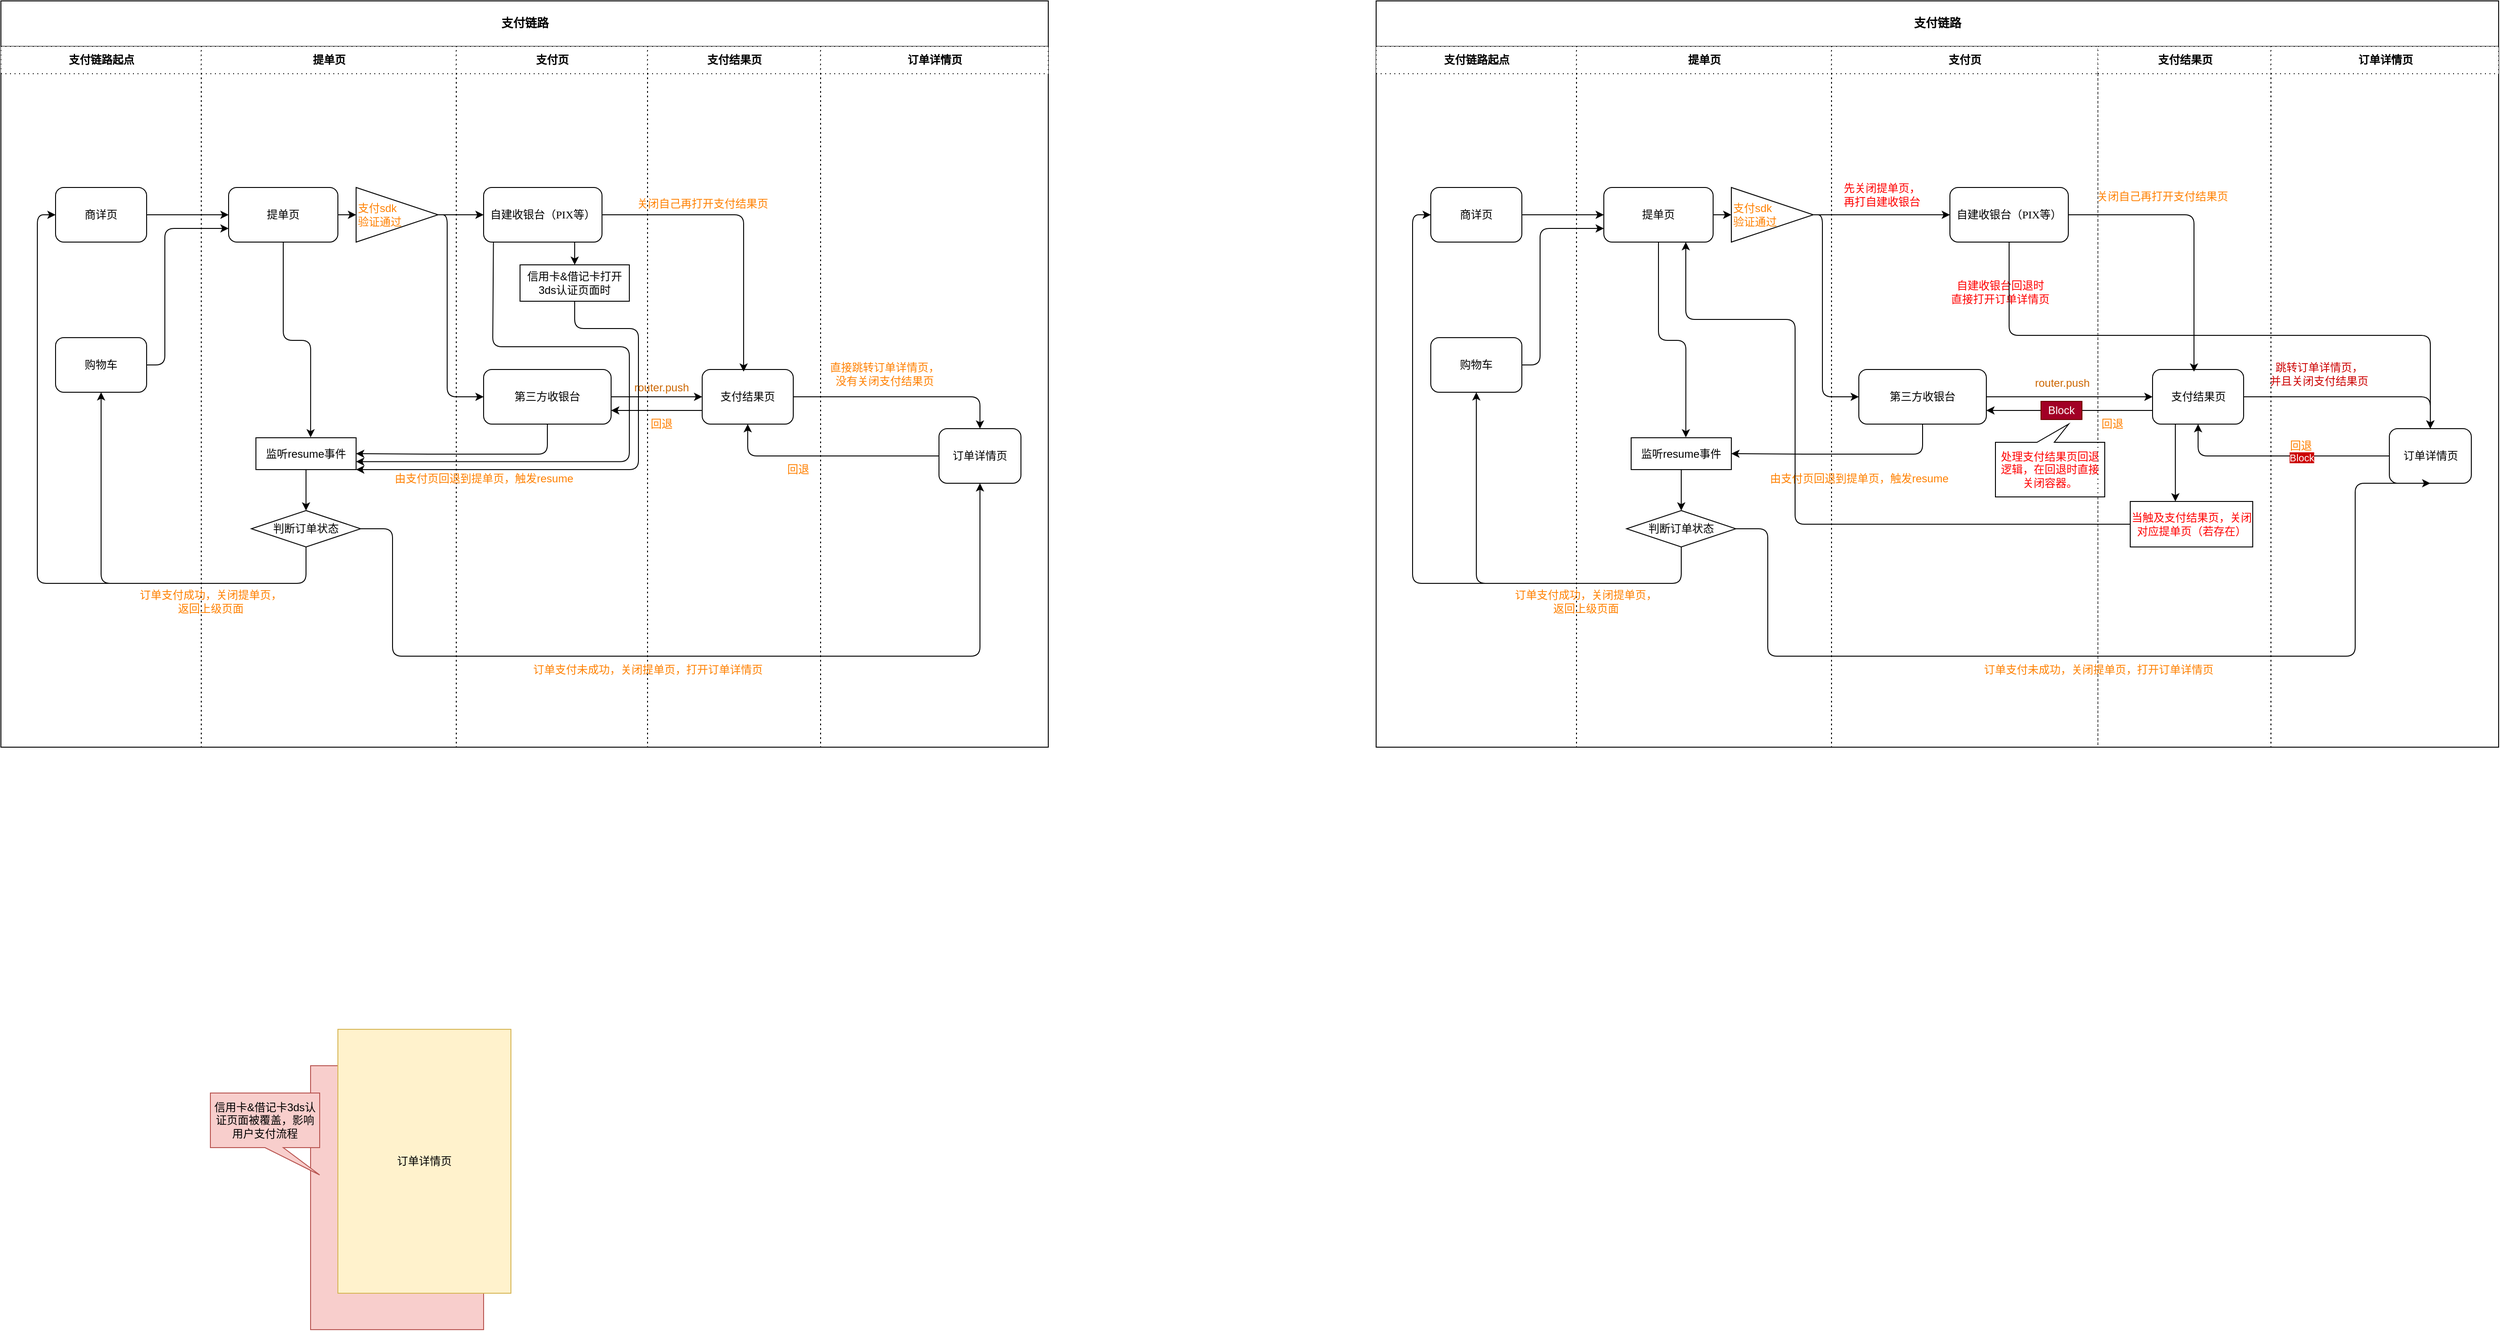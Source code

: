 <mxfile version="21.6.9" type="github">
  <diagram name="Page-1" id="74e2e168-ea6b-b213-b513-2b3c1d86103e">
    <mxGraphModel dx="1163" dy="705" grid="1" gridSize="10" guides="1" tooltips="1" connect="1" arrows="1" fold="1" page="1" pageScale="1" pageWidth="1100" pageHeight="850" background="none" math="0" shadow="0">
      <root>
        <mxCell id="0" />
        <mxCell id="1" parent="0" />
        <mxCell id="77e6c97f196da883-1" value="&lt;p style=&quot;line-height: 270%;&quot;&gt;&lt;font style=&quot;font-size: 13px;&quot;&gt;支付链路&lt;/font&gt;&lt;/p&gt;" style="swimlane;html=1;childLayout=stackLayout;startSize=50;rounded=0;shadow=0;labelBackgroundColor=none;strokeWidth=1;fontFamily=Verdana;fontSize=8;align=center;" parent="1" vertex="1">
          <mxGeometry x="80" y="150" width="1150" height="820" as="geometry">
            <mxRectangle x="70" y="40" width="70" height="20" as="alternateBounds" />
          </mxGeometry>
        </mxCell>
        <mxCell id="77e6c97f196da883-2" value="支付链路起点" style="swimlane;html=1;startSize=30;dashed=1;dashPattern=1 4;" parent="77e6c97f196da883-1" vertex="1">
          <mxGeometry y="50" width="220" height="770" as="geometry">
            <mxRectangle y="20" width="40" height="730" as="alternateBounds" />
          </mxGeometry>
        </mxCell>
        <mxCell id="77e6c97f196da883-10" value="&lt;font style=&quot;font-size: 12px;&quot;&gt;商详页&lt;/font&gt;" style="rounded=1;whiteSpace=wrap;html=1;shadow=0;labelBackgroundColor=none;strokeWidth=1;fontFamily=Verdana;fontSize=8;align=center;" parent="77e6c97f196da883-2" vertex="1">
          <mxGeometry x="60" y="155" width="100" height="60" as="geometry" />
        </mxCell>
        <mxCell id="P8WrUf40X3M7dqkF6_TZ-1" value="&lt;font style=&quot;font-size: 12px;&quot;&gt;购物车&lt;/font&gt;" style="rounded=1;whiteSpace=wrap;html=1;shadow=0;labelBackgroundColor=none;strokeWidth=1;fontFamily=Verdana;fontSize=8;align=center;" vertex="1" parent="77e6c97f196da883-2">
          <mxGeometry x="60" y="320" width="100" height="60" as="geometry" />
        </mxCell>
        <mxCell id="77e6c97f196da883-3" value="提单页" style="swimlane;html=1;startSize=30;dashed=1;dashPattern=1 4;" parent="77e6c97f196da883-1" vertex="1">
          <mxGeometry x="220" y="50" width="280" height="770" as="geometry" />
        </mxCell>
        <mxCell id="P8WrUf40X3M7dqkF6_TZ-40" style="edgeStyle=orthogonalEdgeStyle;rounded=1;orthogonalLoop=1;jettySize=auto;html=1;exitX=0.5;exitY=1;exitDx=0;exitDy=0;entryX=0.546;entryY=-0.01;entryDx=0;entryDy=0;entryPerimeter=0;" edge="1" parent="77e6c97f196da883-3" source="77e6c97f196da883-11" target="P8WrUf40X3M7dqkF6_TZ-5">
          <mxGeometry relative="1" as="geometry">
            <Array as="points">
              <mxPoint x="90" y="323" />
              <mxPoint x="120" y="323" />
            </Array>
          </mxGeometry>
        </mxCell>
        <mxCell id="77e6c97f196da883-11" value="&lt;font style=&quot;font-size: 12px;&quot;&gt;提单页&lt;/font&gt;" style="rounded=1;whiteSpace=wrap;html=1;shadow=0;labelBackgroundColor=none;strokeWidth=1;fontFamily=Verdana;fontSize=8;align=center;" parent="77e6c97f196da883-3" vertex="1">
          <mxGeometry x="30" y="155" width="120" height="60" as="geometry" />
        </mxCell>
        <mxCell id="P8WrUf40X3M7dqkF6_TZ-7" style="edgeStyle=orthogonalEdgeStyle;rounded=0;orthogonalLoop=1;jettySize=auto;html=1;exitX=0.5;exitY=1;exitDx=0;exitDy=0;entryX=0.5;entryY=0;entryDx=0;entryDy=0;" edge="1" parent="77e6c97f196da883-3" source="P8WrUf40X3M7dqkF6_TZ-5" target="P8WrUf40X3M7dqkF6_TZ-8">
          <mxGeometry relative="1" as="geometry">
            <mxPoint x="79.97" y="400.0" as="targetPoint" />
          </mxGeometry>
        </mxCell>
        <mxCell id="P8WrUf40X3M7dqkF6_TZ-5" value="监听resume事件" style="rounded=0;whiteSpace=wrap;html=1;" vertex="1" parent="77e6c97f196da883-3">
          <mxGeometry x="60" y="430" width="110" height="35" as="geometry" />
        </mxCell>
        <mxCell id="P8WrUf40X3M7dqkF6_TZ-8" value="判断订单状态" style="rhombus;whiteSpace=wrap;html=1;" vertex="1" parent="77e6c97f196da883-3">
          <mxGeometry x="55" y="510" width="120" height="40" as="geometry" />
        </mxCell>
        <mxCell id="P8WrUf40X3M7dqkF6_TZ-12" value="&lt;font color=&quot;#ff8000&quot;&gt;订单支付成功，关闭提单页，&lt;br&gt;返回上级页面&lt;/font&gt;" style="text;html=1;align=center;verticalAlign=middle;resizable=0;points=[];autosize=1;strokeColor=none;fillColor=none;" vertex="1" parent="77e6c97f196da883-3">
          <mxGeometry x="-80" y="590" width="180" height="40" as="geometry" />
        </mxCell>
        <mxCell id="P8WrUf40X3M7dqkF6_TZ-19" value="&lt;font color=&quot;#ff8000&quot;&gt;支付sdk&lt;br&gt;验证通过&lt;/font&gt;" style="triangle;whiteSpace=wrap;html=1;align=left;" vertex="1" parent="77e6c97f196da883-3">
          <mxGeometry x="170" y="155" width="90" height="60" as="geometry" />
        </mxCell>
        <mxCell id="P8WrUf40X3M7dqkF6_TZ-20" style="edgeStyle=orthogonalEdgeStyle;rounded=0;orthogonalLoop=1;jettySize=auto;html=1;exitX=1;exitY=0.5;exitDx=0;exitDy=0;entryX=0;entryY=0.5;entryDx=0;entryDy=0;" edge="1" parent="77e6c97f196da883-3" source="77e6c97f196da883-11" target="P8WrUf40X3M7dqkF6_TZ-19">
          <mxGeometry relative="1" as="geometry" />
        </mxCell>
        <mxCell id="77e6c97f196da883-4" value="支付页" style="swimlane;html=1;startSize=30;dashed=1;dashPattern=1 4;" parent="77e6c97f196da883-1" vertex="1">
          <mxGeometry x="500" y="50" width="210" height="770" as="geometry" />
        </mxCell>
        <mxCell id="P8WrUf40X3M7dqkF6_TZ-47" style="edgeStyle=orthogonalEdgeStyle;rounded=0;orthogonalLoop=1;jettySize=auto;html=1;exitX=0.75;exitY=1;exitDx=0;exitDy=0;entryX=0.5;entryY=0;entryDx=0;entryDy=0;" edge="1" parent="77e6c97f196da883-4" source="77e6c97f196da883-12" target="P8WrUf40X3M7dqkF6_TZ-46">
          <mxGeometry relative="1" as="geometry" />
        </mxCell>
        <mxCell id="77e6c97f196da883-12" value="&lt;font style=&quot;font-size: 12px;&quot;&gt;自建收银台（PIX等）&lt;/font&gt;" style="rounded=1;whiteSpace=wrap;html=1;shadow=0;labelBackgroundColor=none;strokeWidth=1;fontFamily=Verdana;fontSize=8;align=center;" parent="77e6c97f196da883-4" vertex="1">
          <mxGeometry x="30" y="155" width="130" height="60" as="geometry" />
        </mxCell>
        <mxCell id="77e6c97f196da883-14" value="&lt;font style=&quot;font-size: 12px;&quot;&gt;第三方收银台&lt;/font&gt;" style="rounded=1;whiteSpace=wrap;html=1;shadow=0;labelBackgroundColor=none;strokeWidth=1;fontFamily=Verdana;fontSize=8;align=center;" parent="77e6c97f196da883-4" vertex="1">
          <mxGeometry x="30" y="355" width="140" height="60" as="geometry" />
        </mxCell>
        <mxCell id="P8WrUf40X3M7dqkF6_TZ-26" value="&lt;font color=&quot;#ff8000&quot;&gt;由支付页回退到提单页，触发resume&lt;/font&gt;" style="text;html=1;align=center;verticalAlign=middle;resizable=0;points=[];autosize=1;strokeColor=none;fillColor=none;" vertex="1" parent="77e6c97f196da883-4">
          <mxGeometry x="-80" y="460" width="220" height="30" as="geometry" />
        </mxCell>
        <mxCell id="P8WrUf40X3M7dqkF6_TZ-46" value="信用卡&amp;amp;借记卡打开3ds认证页面时" style="rounded=0;whiteSpace=wrap;html=1;" vertex="1" parent="77e6c97f196da883-4">
          <mxGeometry x="70" y="240" width="120" height="40" as="geometry" />
        </mxCell>
        <mxCell id="77e6c97f196da883-5" value="支付结果页" style="swimlane;html=1;startSize=30;dashed=1;dashPattern=1 4;" parent="77e6c97f196da883-1" vertex="1">
          <mxGeometry x="710" y="50" width="190" height="770" as="geometry" />
        </mxCell>
        <mxCell id="77e6c97f196da883-15" value="&lt;font style=&quot;font-size: 12px;&quot;&gt;支付结果页&lt;/font&gt;" style="rounded=1;whiteSpace=wrap;html=1;shadow=0;labelBackgroundColor=none;strokeWidth=1;fontFamily=Verdana;fontSize=8;align=center;" parent="77e6c97f196da883-5" vertex="1">
          <mxGeometry x="60" y="355" width="100" height="60" as="geometry" />
        </mxCell>
        <mxCell id="P8WrUf40X3M7dqkF6_TZ-15" value="&lt;font color=&quot;#ff8000&quot;&gt;订单支付未成功，关闭提单页，打开订单详情页&lt;/font&gt;" style="text;html=1;align=center;verticalAlign=middle;resizable=0;points=[];autosize=1;strokeColor=none;fillColor=none;" vertex="1" parent="77e6c97f196da883-5">
          <mxGeometry x="-140" y="670" width="280" height="30" as="geometry" />
        </mxCell>
        <mxCell id="P8WrUf40X3M7dqkF6_TZ-33" value="&lt;font color=&quot;#ff8000&quot;&gt;回退&lt;/font&gt;" style="text;html=1;align=center;verticalAlign=middle;resizable=0;points=[];autosize=1;strokeColor=none;fillColor=none;" vertex="1" parent="77e6c97f196da883-5">
          <mxGeometry x="140" y="450" width="50" height="30" as="geometry" />
        </mxCell>
        <mxCell id="P8WrUf40X3M7dqkF6_TZ-35" value="&lt;font color=&quot;#ff8000&quot;&gt;回退&lt;/font&gt;" style="text;html=1;align=center;verticalAlign=middle;resizable=0;points=[];autosize=1;strokeColor=none;fillColor=none;" vertex="1" parent="77e6c97f196da883-5">
          <mxGeometry x="-10" y="400" width="50" height="30" as="geometry" />
        </mxCell>
        <mxCell id="P8WrUf40X3M7dqkF6_TZ-45" value="&lt;font color=&quot;#cc6600&quot;&gt;router.push&lt;/font&gt;" style="text;html=1;align=center;verticalAlign=middle;resizable=0;points=[];autosize=1;strokeColor=none;fillColor=none;" vertex="1" parent="77e6c97f196da883-5">
          <mxGeometry x="-25" y="360" width="80" height="30" as="geometry" />
        </mxCell>
        <mxCell id="77e6c97f196da883-6" value="订单详情页" style="swimlane;html=1;startSize=30;dashed=1;dashPattern=1 4;" parent="77e6c97f196da883-1" vertex="1">
          <mxGeometry x="900" y="50" width="250" height="770" as="geometry" />
        </mxCell>
        <mxCell id="77e6c97f196da883-18" value="&lt;font style=&quot;font-size: 12px;&quot;&gt;订单详情页&lt;/font&gt;" style="rounded=1;whiteSpace=wrap;html=1;shadow=0;labelBackgroundColor=none;strokeWidth=1;fontFamily=Verdana;fontSize=8;align=center;" parent="77e6c97f196da883-6" vertex="1">
          <mxGeometry x="130" y="420" width="90" height="60" as="geometry" />
        </mxCell>
        <mxCell id="P8WrUf40X3M7dqkF6_TZ-31" value="&lt;font color=&quot;#ff8000&quot;&gt;直接跳转订单详情页，&lt;br&gt;没有关闭支付结果页&lt;/font&gt;" style="text;html=1;align=center;verticalAlign=middle;resizable=0;points=[];autosize=1;strokeColor=none;fillColor=none;" vertex="1" parent="77e6c97f196da883-6">
          <mxGeometry y="340" width="140" height="40" as="geometry" />
        </mxCell>
        <mxCell id="P8WrUf40X3M7dqkF6_TZ-2" style="edgeStyle=orthogonalEdgeStyle;rounded=1;orthogonalLoop=1;jettySize=auto;html=1;exitX=1;exitY=0.5;exitDx=0;exitDy=0;entryX=0;entryY=0.5;entryDx=0;entryDy=0;" edge="1" parent="77e6c97f196da883-1" source="77e6c97f196da883-10" target="77e6c97f196da883-11">
          <mxGeometry relative="1" as="geometry" />
        </mxCell>
        <mxCell id="P8WrUf40X3M7dqkF6_TZ-3" style="edgeStyle=orthogonalEdgeStyle;rounded=1;orthogonalLoop=1;jettySize=auto;html=1;entryX=0;entryY=0.75;entryDx=0;entryDy=0;" edge="1" parent="77e6c97f196da883-1" source="P8WrUf40X3M7dqkF6_TZ-1" target="77e6c97f196da883-11">
          <mxGeometry relative="1" as="geometry">
            <Array as="points">
              <mxPoint x="180" y="400" />
              <mxPoint x="180" y="250" />
            </Array>
          </mxGeometry>
        </mxCell>
        <mxCell id="P8WrUf40X3M7dqkF6_TZ-9" style="edgeStyle=orthogonalEdgeStyle;rounded=1;orthogonalLoop=1;jettySize=auto;html=1;exitX=0.5;exitY=1;exitDx=0;exitDy=0;entryX=0.5;entryY=1;entryDx=0;entryDy=0;" edge="1" parent="77e6c97f196da883-1" source="P8WrUf40X3M7dqkF6_TZ-8" target="P8WrUf40X3M7dqkF6_TZ-1">
          <mxGeometry relative="1" as="geometry">
            <Array as="points">
              <mxPoint x="275" y="640" />
              <mxPoint x="80" y="640" />
            </Array>
          </mxGeometry>
        </mxCell>
        <mxCell id="P8WrUf40X3M7dqkF6_TZ-21" style="edgeStyle=orthogonalEdgeStyle;rounded=1;orthogonalLoop=1;jettySize=auto;html=1;entryX=1;entryY=0.5;entryDx=0;entryDy=0;" edge="1" parent="77e6c97f196da883-1" source="77e6c97f196da883-14" target="P8WrUf40X3M7dqkF6_TZ-5">
          <mxGeometry relative="1" as="geometry">
            <Array as="points">
              <mxPoint x="600" y="498" />
              <mxPoint x="460" y="498" />
            </Array>
          </mxGeometry>
        </mxCell>
        <mxCell id="P8WrUf40X3M7dqkF6_TZ-28" style="edgeStyle=orthogonalEdgeStyle;rounded=0;orthogonalLoop=1;jettySize=auto;html=1;" edge="1" parent="77e6c97f196da883-1" source="77e6c97f196da883-14" target="77e6c97f196da883-15">
          <mxGeometry relative="1" as="geometry" />
        </mxCell>
        <mxCell id="P8WrUf40X3M7dqkF6_TZ-29" style="edgeStyle=orthogonalEdgeStyle;rounded=1;orthogonalLoop=1;jettySize=auto;html=1;exitX=1;exitY=0.5;exitDx=0;exitDy=0;entryX=0.455;entryY=0.039;entryDx=0;entryDy=0;entryPerimeter=0;" edge="1" parent="77e6c97f196da883-1" source="77e6c97f196da883-12" target="77e6c97f196da883-15">
          <mxGeometry relative="1" as="geometry" />
        </mxCell>
        <mxCell id="P8WrUf40X3M7dqkF6_TZ-14" style="edgeStyle=orthogonalEdgeStyle;rounded=1;orthogonalLoop=1;jettySize=auto;html=1;exitX=1;exitY=0.5;exitDx=0;exitDy=0;entryX=0.5;entryY=1;entryDx=0;entryDy=0;" edge="1" parent="77e6c97f196da883-1" source="P8WrUf40X3M7dqkF6_TZ-8" target="77e6c97f196da883-18">
          <mxGeometry relative="1" as="geometry">
            <mxPoint x="420.03" y="520.0" as="sourcePoint" />
            <mxPoint x="780" y="540" as="targetPoint" />
            <Array as="points">
              <mxPoint x="430" y="580" />
              <mxPoint x="430" y="720" />
              <mxPoint x="1075" y="720" />
            </Array>
          </mxGeometry>
        </mxCell>
        <mxCell id="P8WrUf40X3M7dqkF6_TZ-32" style="edgeStyle=orthogonalEdgeStyle;rounded=1;orthogonalLoop=1;jettySize=auto;html=1;" edge="1" parent="77e6c97f196da883-1" source="77e6c97f196da883-18" target="77e6c97f196da883-15">
          <mxGeometry relative="1" as="geometry" />
        </mxCell>
        <mxCell id="P8WrUf40X3M7dqkF6_TZ-25" style="edgeStyle=orthogonalEdgeStyle;rounded=1;orthogonalLoop=1;jettySize=auto;html=1;exitX=0.083;exitY=1.03;exitDx=0;exitDy=0;entryX=1;entryY=0.75;entryDx=0;entryDy=0;exitPerimeter=0;" edge="1" parent="77e6c97f196da883-1" source="77e6c97f196da883-12" target="P8WrUf40X3M7dqkF6_TZ-5">
          <mxGeometry relative="1" as="geometry">
            <mxPoint x="510.0" y="265" as="sourcePoint" />
            <mxPoint x="320" y="506.25" as="targetPoint" />
            <Array as="points">
              <mxPoint x="541" y="265" />
              <mxPoint x="540" y="380" />
              <mxPoint x="690" y="380" />
              <mxPoint x="690" y="506" />
            </Array>
          </mxGeometry>
        </mxCell>
        <mxCell id="P8WrUf40X3M7dqkF6_TZ-38" style="edgeStyle=orthogonalEdgeStyle;rounded=0;orthogonalLoop=1;jettySize=auto;html=1;entryX=0;entryY=0.5;entryDx=0;entryDy=0;" edge="1" parent="77e6c97f196da883-1" source="P8WrUf40X3M7dqkF6_TZ-19" target="77e6c97f196da883-12">
          <mxGeometry relative="1" as="geometry" />
        </mxCell>
        <mxCell id="P8WrUf40X3M7dqkF6_TZ-39" style="edgeStyle=orthogonalEdgeStyle;rounded=1;orthogonalLoop=1;jettySize=auto;html=1;exitX=1;exitY=0.5;exitDx=0;exitDy=0;entryX=0;entryY=0.5;entryDx=0;entryDy=0;" edge="1" parent="77e6c97f196da883-1" source="P8WrUf40X3M7dqkF6_TZ-19" target="77e6c97f196da883-14">
          <mxGeometry relative="1" as="geometry">
            <Array as="points">
              <mxPoint x="490" y="235" />
              <mxPoint x="490" y="435" />
            </Array>
          </mxGeometry>
        </mxCell>
        <mxCell id="P8WrUf40X3M7dqkF6_TZ-41" style="edgeStyle=orthogonalEdgeStyle;rounded=0;orthogonalLoop=1;jettySize=auto;html=1;exitX=0;exitY=0.75;exitDx=0;exitDy=0;entryX=1;entryY=0.75;entryDx=0;entryDy=0;" edge="1" parent="77e6c97f196da883-1" source="77e6c97f196da883-15" target="77e6c97f196da883-14">
          <mxGeometry relative="1" as="geometry" />
        </mxCell>
        <mxCell id="P8WrUf40X3M7dqkF6_TZ-42" style="edgeStyle=orthogonalEdgeStyle;rounded=1;orthogonalLoop=1;jettySize=auto;html=1;exitX=1;exitY=0.5;exitDx=0;exitDy=0;entryX=0.5;entryY=0;entryDx=0;entryDy=0;" edge="1" parent="77e6c97f196da883-1" source="77e6c97f196da883-15" target="77e6c97f196da883-18">
          <mxGeometry relative="1" as="geometry" />
        </mxCell>
        <mxCell id="P8WrUf40X3M7dqkF6_TZ-48" style="edgeStyle=orthogonalEdgeStyle;rounded=1;orthogonalLoop=1;jettySize=auto;html=1;exitX=0.5;exitY=1;exitDx=0;exitDy=0;entryX=1;entryY=1;entryDx=0;entryDy=0;" edge="1" parent="77e6c97f196da883-1" source="P8WrUf40X3M7dqkF6_TZ-46" target="P8WrUf40X3M7dqkF6_TZ-5">
          <mxGeometry relative="1" as="geometry">
            <Array as="points">
              <mxPoint x="630" y="360" />
              <mxPoint x="700" y="360" />
              <mxPoint x="700" y="515" />
            </Array>
          </mxGeometry>
        </mxCell>
        <mxCell id="P8WrUf40X3M7dqkF6_TZ-43" value="" style="endArrow=classic;html=1;rounded=1;entryX=0;entryY=0.5;entryDx=0;entryDy=0;" edge="1" parent="1" target="77e6c97f196da883-10">
          <mxGeometry width="50" height="50" relative="1" as="geometry">
            <mxPoint x="200" y="790" as="sourcePoint" />
            <mxPoint x="610" y="550" as="targetPoint" />
            <Array as="points">
              <mxPoint x="120" y="790" />
              <mxPoint x="120" y="385" />
            </Array>
          </mxGeometry>
        </mxCell>
        <mxCell id="P8WrUf40X3M7dqkF6_TZ-44" value="&lt;font color=&quot;#ff8000&quot;&gt;关闭自己再打开支付结果页&lt;/font&gt;" style="text;html=1;align=center;verticalAlign=middle;resizable=0;points=[];autosize=1;strokeColor=none;fillColor=none;" vertex="1" parent="1">
          <mxGeometry x="765" y="358" width="170" height="30" as="geometry" />
        </mxCell>
        <mxCell id="P8WrUf40X3M7dqkF6_TZ-49" value="" style="rounded=0;whiteSpace=wrap;html=1;fillColor=#f8cecc;strokeColor=#b85450;" vertex="1" parent="1">
          <mxGeometry x="420" y="1320" width="190" height="290" as="geometry" />
        </mxCell>
        <mxCell id="P8WrUf40X3M7dqkF6_TZ-50" value="订单详情页" style="rounded=0;whiteSpace=wrap;html=1;fillColor=#fff2cc;strokeColor=#d6b656;" vertex="1" parent="1">
          <mxGeometry x="450" y="1280" width="190" height="290" as="geometry" />
        </mxCell>
        <mxCell id="P8WrUf40X3M7dqkF6_TZ-51" value="信用卡&amp;amp;借记卡3ds认证页面被覆盖，影响用户支付流程" style="shape=callout;whiteSpace=wrap;html=1;perimeter=calloutPerimeter;rotation=0;position2=1;fillColor=#f8cecc;strokeColor=#b85450;" vertex="1" parent="1">
          <mxGeometry x="310" y="1350" width="120" height="90" as="geometry" />
        </mxCell>
        <mxCell id="P8WrUf40X3M7dqkF6_TZ-94" value="" style="endArrow=classic;html=1;rounded=1;entryX=0;entryY=0.5;entryDx=0;entryDy=0;" edge="1" parent="1" target="P8WrUf40X3M7dqkF6_TZ-54">
          <mxGeometry width="50" height="50" relative="1" as="geometry">
            <mxPoint x="1710" y="790" as="sourcePoint" />
            <mxPoint x="2120" y="550" as="targetPoint" />
            <Array as="points">
              <mxPoint x="1630" y="790" />
              <mxPoint x="1630" y="385" />
            </Array>
          </mxGeometry>
        </mxCell>
        <mxCell id="P8WrUf40X3M7dqkF6_TZ-52" value="&lt;p style=&quot;line-height: 270%;&quot;&gt;&lt;font style=&quot;font-size: 13px;&quot;&gt;支付链路&lt;/font&gt;&lt;/p&gt;" style="swimlane;html=1;childLayout=stackLayout;startSize=50;rounded=0;shadow=0;labelBackgroundColor=none;strokeWidth=1;fontFamily=Verdana;fontSize=8;align=center;" vertex="1" parent="1">
          <mxGeometry x="1590" y="150" width="1232.5" height="820" as="geometry">
            <mxRectangle x="70" y="40" width="70" height="20" as="alternateBounds" />
          </mxGeometry>
        </mxCell>
        <mxCell id="P8WrUf40X3M7dqkF6_TZ-91" style="edgeStyle=orthogonalEdgeStyle;rounded=0;orthogonalLoop=1;jettySize=auto;html=1;exitX=0;exitY=0.75;exitDx=0;exitDy=0;entryX=1;entryY=0.75;entryDx=0;entryDy=0;" edge="1" parent="P8WrUf40X3M7dqkF6_TZ-52" source="P8WrUf40X3M7dqkF6_TZ-72" target="P8WrUf40X3M7dqkF6_TZ-68">
          <mxGeometry relative="1" as="geometry">
            <Array as="points">
              <mxPoint x="760" y="450" />
              <mxPoint x="760" y="450" />
            </Array>
          </mxGeometry>
        </mxCell>
        <mxCell id="P8WrUf40X3M7dqkF6_TZ-53" value="支付链路起点" style="swimlane;html=1;startSize=30;dashed=1;dashPattern=1 4;" vertex="1" parent="P8WrUf40X3M7dqkF6_TZ-52">
          <mxGeometry y="50" width="220" height="770" as="geometry">
            <mxRectangle y="20" width="40" height="730" as="alternateBounds" />
          </mxGeometry>
        </mxCell>
        <mxCell id="P8WrUf40X3M7dqkF6_TZ-54" value="&lt;font style=&quot;font-size: 12px;&quot;&gt;商详页&lt;/font&gt;" style="rounded=1;whiteSpace=wrap;html=1;shadow=0;labelBackgroundColor=none;strokeWidth=1;fontFamily=Verdana;fontSize=8;align=center;" vertex="1" parent="P8WrUf40X3M7dqkF6_TZ-53">
          <mxGeometry x="60" y="155" width="100" height="60" as="geometry" />
        </mxCell>
        <mxCell id="P8WrUf40X3M7dqkF6_TZ-55" value="&lt;font style=&quot;font-size: 12px;&quot;&gt;购物车&lt;/font&gt;" style="rounded=1;whiteSpace=wrap;html=1;shadow=0;labelBackgroundColor=none;strokeWidth=1;fontFamily=Verdana;fontSize=8;align=center;" vertex="1" parent="P8WrUf40X3M7dqkF6_TZ-53">
          <mxGeometry x="60" y="320" width="100" height="60" as="geometry" />
        </mxCell>
        <mxCell id="P8WrUf40X3M7dqkF6_TZ-56" value="提单页" style="swimlane;html=1;startSize=30;dashed=1;dashPattern=1 4;" vertex="1" parent="P8WrUf40X3M7dqkF6_TZ-52">
          <mxGeometry x="220" y="50" width="280" height="770" as="geometry" />
        </mxCell>
        <mxCell id="P8WrUf40X3M7dqkF6_TZ-57" style="edgeStyle=orthogonalEdgeStyle;rounded=1;orthogonalLoop=1;jettySize=auto;html=1;exitX=0.5;exitY=1;exitDx=0;exitDy=0;entryX=0.546;entryY=-0.01;entryDx=0;entryDy=0;entryPerimeter=0;" edge="1" parent="P8WrUf40X3M7dqkF6_TZ-56" source="P8WrUf40X3M7dqkF6_TZ-58" target="P8WrUf40X3M7dqkF6_TZ-60">
          <mxGeometry relative="1" as="geometry">
            <Array as="points">
              <mxPoint x="90" y="323" />
              <mxPoint x="120" y="323" />
            </Array>
          </mxGeometry>
        </mxCell>
        <mxCell id="P8WrUf40X3M7dqkF6_TZ-58" value="&lt;font style=&quot;font-size: 12px;&quot;&gt;提单页&lt;/font&gt;" style="rounded=1;whiteSpace=wrap;html=1;shadow=0;labelBackgroundColor=none;strokeWidth=1;fontFamily=Verdana;fontSize=8;align=center;" vertex="1" parent="P8WrUf40X3M7dqkF6_TZ-56">
          <mxGeometry x="30" y="155" width="120" height="60" as="geometry" />
        </mxCell>
        <mxCell id="P8WrUf40X3M7dqkF6_TZ-59" style="edgeStyle=orthogonalEdgeStyle;rounded=0;orthogonalLoop=1;jettySize=auto;html=1;exitX=0.5;exitY=1;exitDx=0;exitDy=0;entryX=0.5;entryY=0;entryDx=0;entryDy=0;" edge="1" parent="P8WrUf40X3M7dqkF6_TZ-56" source="P8WrUf40X3M7dqkF6_TZ-60" target="P8WrUf40X3M7dqkF6_TZ-61">
          <mxGeometry relative="1" as="geometry">
            <mxPoint x="79.97" y="400.0" as="targetPoint" />
          </mxGeometry>
        </mxCell>
        <mxCell id="P8WrUf40X3M7dqkF6_TZ-60" value="监听resume事件" style="rounded=0;whiteSpace=wrap;html=1;" vertex="1" parent="P8WrUf40X3M7dqkF6_TZ-56">
          <mxGeometry x="60" y="430" width="110" height="35" as="geometry" />
        </mxCell>
        <mxCell id="P8WrUf40X3M7dqkF6_TZ-61" value="判断订单状态" style="rhombus;whiteSpace=wrap;html=1;" vertex="1" parent="P8WrUf40X3M7dqkF6_TZ-56">
          <mxGeometry x="55" y="510" width="120" height="40" as="geometry" />
        </mxCell>
        <mxCell id="P8WrUf40X3M7dqkF6_TZ-62" value="&lt;font color=&quot;#ff8000&quot;&gt;订单支付成功，关闭提单页，&lt;br&gt;返回上级页面&lt;/font&gt;" style="text;html=1;align=center;verticalAlign=middle;resizable=0;points=[];autosize=1;strokeColor=none;fillColor=none;" vertex="1" parent="P8WrUf40X3M7dqkF6_TZ-56">
          <mxGeometry x="-80" y="590" width="180" height="40" as="geometry" />
        </mxCell>
        <mxCell id="P8WrUf40X3M7dqkF6_TZ-63" value="&lt;font color=&quot;#ff8000&quot;&gt;支付sdk&lt;br&gt;验证通过&lt;/font&gt;" style="triangle;whiteSpace=wrap;html=1;align=left;" vertex="1" parent="P8WrUf40X3M7dqkF6_TZ-56">
          <mxGeometry x="170" y="155" width="90" height="60" as="geometry" />
        </mxCell>
        <mxCell id="P8WrUf40X3M7dqkF6_TZ-64" style="edgeStyle=orthogonalEdgeStyle;rounded=0;orthogonalLoop=1;jettySize=auto;html=1;exitX=1;exitY=0.5;exitDx=0;exitDy=0;entryX=0;entryY=0.5;entryDx=0;entryDy=0;" edge="1" parent="P8WrUf40X3M7dqkF6_TZ-56" source="P8WrUf40X3M7dqkF6_TZ-58" target="P8WrUf40X3M7dqkF6_TZ-63">
          <mxGeometry relative="1" as="geometry" />
        </mxCell>
        <mxCell id="P8WrUf40X3M7dqkF6_TZ-65" value="支付页" style="swimlane;html=1;startSize=30;dashed=1;dashPattern=1 4;" vertex="1" parent="P8WrUf40X3M7dqkF6_TZ-52">
          <mxGeometry x="500" y="50" width="292.5" height="770" as="geometry" />
        </mxCell>
        <mxCell id="P8WrUf40X3M7dqkF6_TZ-67" value="&lt;font style=&quot;font-size: 12px;&quot;&gt;自建收银台（PIX等）&lt;/font&gt;" style="rounded=1;whiteSpace=wrap;html=1;shadow=0;labelBackgroundColor=none;strokeWidth=1;fontFamily=Verdana;fontSize=8;align=center;" vertex="1" parent="P8WrUf40X3M7dqkF6_TZ-65">
          <mxGeometry x="130" y="155" width="130" height="60" as="geometry" />
        </mxCell>
        <mxCell id="P8WrUf40X3M7dqkF6_TZ-68" value="&lt;font style=&quot;font-size: 12px;&quot;&gt;第三方收银台&lt;/font&gt;" style="rounded=1;whiteSpace=wrap;html=1;shadow=0;labelBackgroundColor=none;strokeWidth=1;fontFamily=Verdana;fontSize=8;align=center;" vertex="1" parent="P8WrUf40X3M7dqkF6_TZ-65">
          <mxGeometry x="30" y="355" width="140" height="60" as="geometry" />
        </mxCell>
        <mxCell id="P8WrUf40X3M7dqkF6_TZ-69" value="&lt;font color=&quot;#ff8000&quot;&gt;由支付页回退到提单页，触发resume&lt;/font&gt;" style="text;html=1;align=center;verticalAlign=middle;resizable=0;points=[];autosize=1;strokeColor=none;fillColor=none;" vertex="1" parent="P8WrUf40X3M7dqkF6_TZ-65">
          <mxGeometry x="-80" y="460" width="220" height="30" as="geometry" />
        </mxCell>
        <mxCell id="P8WrUf40X3M7dqkF6_TZ-96" value="&lt;font color=&quot;#ff0000&quot;&gt;处理支付结果页回退逻辑，在回退时直接关闭容器。&lt;/font&gt;" style="shape=callout;whiteSpace=wrap;html=1;perimeter=calloutPerimeter;position2=0.67;base=19;size=20;position=0.38;flipV=1;" vertex="1" parent="P8WrUf40X3M7dqkF6_TZ-65">
          <mxGeometry x="180" y="415" width="120" height="80" as="geometry" />
        </mxCell>
        <mxCell id="P8WrUf40X3M7dqkF6_TZ-100" value="Block" style="rounded=0;whiteSpace=wrap;html=1;fillColor=#a20025;fontColor=#ffffff;strokeColor=#6F0000;" vertex="1" parent="P8WrUf40X3M7dqkF6_TZ-65">
          <mxGeometry x="230" y="390" width="45" height="20" as="geometry" />
        </mxCell>
        <mxCell id="P8WrUf40X3M7dqkF6_TZ-101" value="&lt;font color=&quot;#ff0000&quot;&gt;先关闭提单页，&lt;br&gt;再打自建收银台&lt;/font&gt;" style="text;html=1;align=center;verticalAlign=middle;resizable=0;points=[];autosize=1;strokeColor=none;fillColor=none;" vertex="1" parent="P8WrUf40X3M7dqkF6_TZ-65">
          <mxGeometry y="143" width="110" height="40" as="geometry" />
        </mxCell>
        <mxCell id="P8WrUf40X3M7dqkF6_TZ-103" value="&lt;font color=&quot;#ff0000&quot;&gt;自建收银台回退时&lt;br&gt;直接打开订单详情页&lt;/font&gt;" style="text;html=1;align=center;verticalAlign=middle;resizable=0;points=[];autosize=1;strokeColor=none;fillColor=none;" vertex="1" parent="P8WrUf40X3M7dqkF6_TZ-65">
          <mxGeometry x="120" y="250" width="130" height="40" as="geometry" />
        </mxCell>
        <mxCell id="P8WrUf40X3M7dqkF6_TZ-76" value="&lt;font color=&quot;#cc6600&quot;&gt;router.push&lt;/font&gt;" style="text;html=1;align=center;verticalAlign=middle;resizable=0;points=[];autosize=1;strokeColor=none;fillColor=none;" vertex="1" parent="P8WrUf40X3M7dqkF6_TZ-65">
          <mxGeometry x="212.5" y="355" width="80" height="30" as="geometry" />
        </mxCell>
        <mxCell id="P8WrUf40X3M7dqkF6_TZ-71" value="支付结果页" style="swimlane;html=1;startSize=30;dashed=1;dashPattern=1 4;" vertex="1" parent="P8WrUf40X3M7dqkF6_TZ-52">
          <mxGeometry x="792.5" y="50" width="190" height="770" as="geometry" />
        </mxCell>
        <mxCell id="P8WrUf40X3M7dqkF6_TZ-105" style="edgeStyle=orthogonalEdgeStyle;rounded=0;orthogonalLoop=1;jettySize=auto;html=1;exitX=0.25;exitY=1;exitDx=0;exitDy=0;" edge="1" parent="P8WrUf40X3M7dqkF6_TZ-71" source="P8WrUf40X3M7dqkF6_TZ-72">
          <mxGeometry relative="1" as="geometry">
            <mxPoint x="85.071" y="500" as="targetPoint" />
          </mxGeometry>
        </mxCell>
        <mxCell id="P8WrUf40X3M7dqkF6_TZ-72" value="&lt;font style=&quot;font-size: 12px;&quot;&gt;支付结果页&lt;/font&gt;" style="rounded=1;whiteSpace=wrap;html=1;shadow=0;labelBackgroundColor=none;strokeWidth=1;fontFamily=Verdana;fontSize=8;align=center;" vertex="1" parent="P8WrUf40X3M7dqkF6_TZ-71">
          <mxGeometry x="60" y="355" width="100" height="60" as="geometry" />
        </mxCell>
        <mxCell id="P8WrUf40X3M7dqkF6_TZ-73" value="&lt;font color=&quot;#ff8000&quot;&gt;订单支付未成功，关闭提单页，打开订单详情页&lt;/font&gt;" style="text;html=1;align=center;verticalAlign=middle;resizable=0;points=[];autosize=1;strokeColor=none;fillColor=none;" vertex="1" parent="P8WrUf40X3M7dqkF6_TZ-71">
          <mxGeometry x="-140" y="670" width="280" height="30" as="geometry" />
        </mxCell>
        <mxCell id="P8WrUf40X3M7dqkF6_TZ-75" value="&lt;font color=&quot;#ff8000&quot;&gt;回退&lt;/font&gt;" style="text;html=1;align=center;verticalAlign=middle;resizable=0;points=[];autosize=1;strokeColor=none;fillColor=none;" vertex="1" parent="P8WrUf40X3M7dqkF6_TZ-71">
          <mxGeometry x="-10" y="400" width="50" height="30" as="geometry" />
        </mxCell>
        <mxCell id="P8WrUf40X3M7dqkF6_TZ-95" value="&lt;font color=&quot;#ff8000&quot;&gt;关闭自己再打开支付结果页&lt;/font&gt;" style="text;html=1;align=center;verticalAlign=middle;resizable=0;points=[];autosize=1;strokeColor=none;fillColor=none;" vertex="1" parent="P8WrUf40X3M7dqkF6_TZ-71">
          <mxGeometry x="-15" y="150" width="170" height="30" as="geometry" />
        </mxCell>
        <mxCell id="P8WrUf40X3M7dqkF6_TZ-106" value="&lt;font color=&quot;#ff0000&quot;&gt;当触及支付结果页，关闭对应提单页（若存在）&lt;/font&gt;" style="rounded=0;whiteSpace=wrap;html=1;" vertex="1" parent="P8WrUf40X3M7dqkF6_TZ-71">
          <mxGeometry x="35.5" y="500" width="134.5" height="50" as="geometry" />
        </mxCell>
        <mxCell id="P8WrUf40X3M7dqkF6_TZ-77" value="订单详情页" style="swimlane;html=1;startSize=30;dashed=1;dashPattern=1 4;" vertex="1" parent="P8WrUf40X3M7dqkF6_TZ-52">
          <mxGeometry x="982.5" y="50" width="250" height="770" as="geometry" />
        </mxCell>
        <mxCell id="P8WrUf40X3M7dqkF6_TZ-78" value="&lt;font style=&quot;font-size: 12px;&quot;&gt;订单详情页&lt;/font&gt;" style="rounded=1;whiteSpace=wrap;html=1;shadow=0;labelBackgroundColor=none;strokeWidth=1;fontFamily=Verdana;fontSize=8;align=center;" vertex="1" parent="P8WrUf40X3M7dqkF6_TZ-77">
          <mxGeometry x="130" y="420" width="90" height="60" as="geometry" />
        </mxCell>
        <mxCell id="P8WrUf40X3M7dqkF6_TZ-79" value="&lt;font color=&quot;#cc0000&quot;&gt;跳转订单详情页，&lt;br&gt;并且关闭支付结果页&lt;/font&gt;" style="text;html=1;align=center;verticalAlign=middle;resizable=0;points=[];autosize=1;strokeColor=none;fillColor=none;" vertex="1" parent="P8WrUf40X3M7dqkF6_TZ-77">
          <mxGeometry x="-12.5" y="340" width="130" height="40" as="geometry" />
        </mxCell>
        <mxCell id="P8WrUf40X3M7dqkF6_TZ-74" value="&lt;font color=&quot;#ff8000&quot;&gt;回退&lt;/font&gt;" style="text;html=1;align=center;verticalAlign=middle;resizable=0;points=[];autosize=1;strokeColor=none;fillColor=none;" vertex="1" parent="P8WrUf40X3M7dqkF6_TZ-77">
          <mxGeometry x="7.5" y="424" width="50" height="30" as="geometry" />
        </mxCell>
        <mxCell id="P8WrUf40X3M7dqkF6_TZ-80" style="edgeStyle=orthogonalEdgeStyle;rounded=1;orthogonalLoop=1;jettySize=auto;html=1;exitX=1;exitY=0.5;exitDx=0;exitDy=0;entryX=0;entryY=0.5;entryDx=0;entryDy=0;" edge="1" parent="P8WrUf40X3M7dqkF6_TZ-52" source="P8WrUf40X3M7dqkF6_TZ-54" target="P8WrUf40X3M7dqkF6_TZ-58">
          <mxGeometry relative="1" as="geometry" />
        </mxCell>
        <mxCell id="P8WrUf40X3M7dqkF6_TZ-81" style="edgeStyle=orthogonalEdgeStyle;rounded=1;orthogonalLoop=1;jettySize=auto;html=1;entryX=0;entryY=0.75;entryDx=0;entryDy=0;" edge="1" parent="P8WrUf40X3M7dqkF6_TZ-52" source="P8WrUf40X3M7dqkF6_TZ-55" target="P8WrUf40X3M7dqkF6_TZ-58">
          <mxGeometry relative="1" as="geometry">
            <Array as="points">
              <mxPoint x="180" y="400" />
              <mxPoint x="180" y="250" />
            </Array>
          </mxGeometry>
        </mxCell>
        <mxCell id="P8WrUf40X3M7dqkF6_TZ-82" style="edgeStyle=orthogonalEdgeStyle;rounded=1;orthogonalLoop=1;jettySize=auto;html=1;exitX=0.5;exitY=1;exitDx=0;exitDy=0;entryX=0.5;entryY=1;entryDx=0;entryDy=0;" edge="1" parent="P8WrUf40X3M7dqkF6_TZ-52" source="P8WrUf40X3M7dqkF6_TZ-61" target="P8WrUf40X3M7dqkF6_TZ-55">
          <mxGeometry relative="1" as="geometry">
            <Array as="points">
              <mxPoint x="275" y="640" />
              <mxPoint x="80" y="640" />
            </Array>
          </mxGeometry>
        </mxCell>
        <mxCell id="P8WrUf40X3M7dqkF6_TZ-83" style="edgeStyle=orthogonalEdgeStyle;rounded=1;orthogonalLoop=1;jettySize=auto;html=1;entryX=1;entryY=0.5;entryDx=0;entryDy=0;" edge="1" parent="P8WrUf40X3M7dqkF6_TZ-52" source="P8WrUf40X3M7dqkF6_TZ-68" target="P8WrUf40X3M7dqkF6_TZ-60">
          <mxGeometry relative="1" as="geometry">
            <Array as="points">
              <mxPoint x="600" y="498" />
              <mxPoint x="460" y="498" />
            </Array>
          </mxGeometry>
        </mxCell>
        <mxCell id="P8WrUf40X3M7dqkF6_TZ-84" style="edgeStyle=orthogonalEdgeStyle;rounded=0;orthogonalLoop=1;jettySize=auto;html=1;" edge="1" parent="P8WrUf40X3M7dqkF6_TZ-52" source="P8WrUf40X3M7dqkF6_TZ-68" target="P8WrUf40X3M7dqkF6_TZ-72">
          <mxGeometry relative="1" as="geometry" />
        </mxCell>
        <mxCell id="P8WrUf40X3M7dqkF6_TZ-85" style="edgeStyle=orthogonalEdgeStyle;rounded=1;orthogonalLoop=1;jettySize=auto;html=1;exitX=1;exitY=0.5;exitDx=0;exitDy=0;entryX=0.455;entryY=0.039;entryDx=0;entryDy=0;entryPerimeter=0;" edge="1" parent="P8WrUf40X3M7dqkF6_TZ-52" source="P8WrUf40X3M7dqkF6_TZ-67" target="P8WrUf40X3M7dqkF6_TZ-72">
          <mxGeometry relative="1" as="geometry" />
        </mxCell>
        <mxCell id="P8WrUf40X3M7dqkF6_TZ-86" style="edgeStyle=orthogonalEdgeStyle;rounded=1;orthogonalLoop=1;jettySize=auto;html=1;exitX=1;exitY=0.5;exitDx=0;exitDy=0;entryX=0.5;entryY=1;entryDx=0;entryDy=0;" edge="1" parent="P8WrUf40X3M7dqkF6_TZ-52" source="P8WrUf40X3M7dqkF6_TZ-61" target="P8WrUf40X3M7dqkF6_TZ-78">
          <mxGeometry relative="1" as="geometry">
            <mxPoint x="420.03" y="520.0" as="sourcePoint" />
            <mxPoint x="780" y="540" as="targetPoint" />
            <Array as="points">
              <mxPoint x="430" y="580" />
              <mxPoint x="430" y="720" />
              <mxPoint x="1075" y="720" />
            </Array>
          </mxGeometry>
        </mxCell>
        <mxCell id="P8WrUf40X3M7dqkF6_TZ-87" style="edgeStyle=orthogonalEdgeStyle;rounded=1;orthogonalLoop=1;jettySize=auto;html=1;" edge="1" parent="P8WrUf40X3M7dqkF6_TZ-52" source="P8WrUf40X3M7dqkF6_TZ-78" target="P8WrUf40X3M7dqkF6_TZ-72">
          <mxGeometry relative="1" as="geometry" />
        </mxCell>
        <mxCell id="P8WrUf40X3M7dqkF6_TZ-108" value="&lt;font color=&quot;#ffffff&quot; style=&quot;background-color: rgb(204, 0, 0);&quot;&gt;Block&lt;/font&gt;" style="edgeLabel;html=1;align=center;verticalAlign=middle;resizable=0;points=[];" vertex="1" connectable="0" parent="P8WrUf40X3M7dqkF6_TZ-87">
          <mxGeometry x="-0.207" y="2" relative="1" as="geometry">
            <mxPoint as="offset" />
          </mxGeometry>
        </mxCell>
        <mxCell id="P8WrUf40X3M7dqkF6_TZ-89" style="edgeStyle=orthogonalEdgeStyle;rounded=0;orthogonalLoop=1;jettySize=auto;html=1;entryX=0;entryY=0.5;entryDx=0;entryDy=0;" edge="1" parent="P8WrUf40X3M7dqkF6_TZ-52" source="P8WrUf40X3M7dqkF6_TZ-63" target="P8WrUf40X3M7dqkF6_TZ-67">
          <mxGeometry relative="1" as="geometry" />
        </mxCell>
        <mxCell id="P8WrUf40X3M7dqkF6_TZ-90" style="edgeStyle=orthogonalEdgeStyle;rounded=1;orthogonalLoop=1;jettySize=auto;html=1;exitX=1;exitY=0.5;exitDx=0;exitDy=0;entryX=0;entryY=0.5;entryDx=0;entryDy=0;" edge="1" parent="P8WrUf40X3M7dqkF6_TZ-52" source="P8WrUf40X3M7dqkF6_TZ-63" target="P8WrUf40X3M7dqkF6_TZ-68">
          <mxGeometry relative="1" as="geometry">
            <Array as="points">
              <mxPoint x="490" y="235" />
              <mxPoint x="490" y="435" />
            </Array>
          </mxGeometry>
        </mxCell>
        <mxCell id="P8WrUf40X3M7dqkF6_TZ-92" style="edgeStyle=orthogonalEdgeStyle;rounded=1;orthogonalLoop=1;jettySize=auto;html=1;exitX=1;exitY=0.5;exitDx=0;exitDy=0;entryX=0.5;entryY=0;entryDx=0;entryDy=0;" edge="1" parent="P8WrUf40X3M7dqkF6_TZ-52" source="P8WrUf40X3M7dqkF6_TZ-72" target="P8WrUf40X3M7dqkF6_TZ-78">
          <mxGeometry relative="1" as="geometry" />
        </mxCell>
        <mxCell id="P8WrUf40X3M7dqkF6_TZ-102" style="edgeStyle=orthogonalEdgeStyle;rounded=1;orthogonalLoop=1;jettySize=auto;html=1;exitX=0.5;exitY=1;exitDx=0;exitDy=0;" edge="1" parent="P8WrUf40X3M7dqkF6_TZ-52" source="P8WrUf40X3M7dqkF6_TZ-67" target="P8WrUf40X3M7dqkF6_TZ-78">
          <mxGeometry relative="1" as="geometry" />
        </mxCell>
        <mxCell id="P8WrUf40X3M7dqkF6_TZ-107" style="edgeStyle=orthogonalEdgeStyle;rounded=1;orthogonalLoop=1;jettySize=auto;html=1;entryX=0.75;entryY=1;entryDx=0;entryDy=0;" edge="1" parent="P8WrUf40X3M7dqkF6_TZ-52" source="P8WrUf40X3M7dqkF6_TZ-106" target="P8WrUf40X3M7dqkF6_TZ-58">
          <mxGeometry relative="1" as="geometry">
            <Array as="points">
              <mxPoint x="460" y="575" />
              <mxPoint x="460" y="350" />
              <mxPoint x="340" y="350" />
            </Array>
          </mxGeometry>
        </mxCell>
      </root>
    </mxGraphModel>
  </diagram>
</mxfile>
